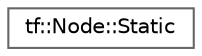 digraph "类继承关系图"
{
 // LATEX_PDF_SIZE
  bgcolor="transparent";
  edge [fontname=Helvetica,fontsize=10,labelfontname=Helvetica,labelfontsize=10];
  node [fontname=Helvetica,fontsize=10,shape=box,height=0.2,width=0.4];
  rankdir="LR";
  Node0 [id="Node000000",label="tf::Node::Static",height=0.2,width=0.4,color="grey40", fillcolor="white", style="filled",URL="$structtf_1_1_node_1_1_static.html",tooltip=" "];
}
